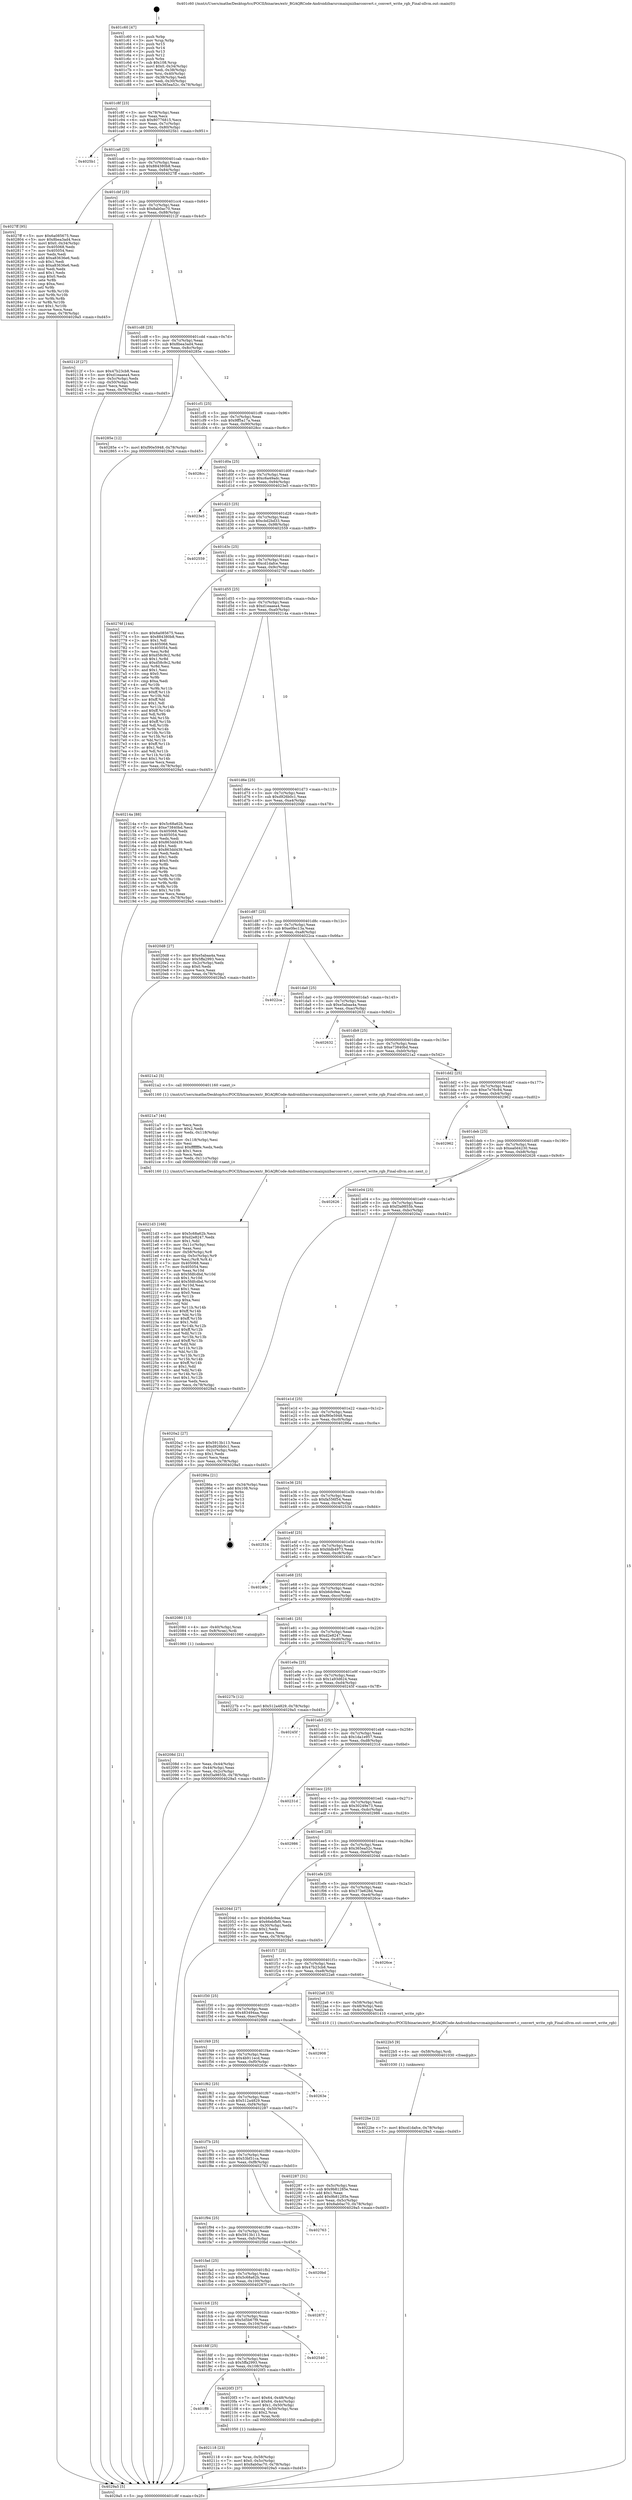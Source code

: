 digraph "0x401c60" {
  label = "0x401c60 (/mnt/c/Users/mathe/Desktop/tcc/POCII/binaries/extr_BGAQRCode-Androidzbarsrcmainjnizbarconvert.c_convert_write_rgb_Final-ollvm.out::main(0))"
  labelloc = "t"
  node[shape=record]

  Entry [label="",width=0.3,height=0.3,shape=circle,fillcolor=black,style=filled]
  "0x401c8f" [label="{
     0x401c8f [23]\l
     | [instrs]\l
     &nbsp;&nbsp;0x401c8f \<+3\>: mov -0x78(%rbp),%eax\l
     &nbsp;&nbsp;0x401c92 \<+2\>: mov %eax,%ecx\l
     &nbsp;&nbsp;0x401c94 \<+6\>: sub $0x80776815,%ecx\l
     &nbsp;&nbsp;0x401c9a \<+3\>: mov %eax,-0x7c(%rbp)\l
     &nbsp;&nbsp;0x401c9d \<+3\>: mov %ecx,-0x80(%rbp)\l
     &nbsp;&nbsp;0x401ca0 \<+6\>: je 00000000004025b1 \<main+0x951\>\l
  }"]
  "0x4025b1" [label="{
     0x4025b1\l
  }", style=dashed]
  "0x401ca6" [label="{
     0x401ca6 [25]\l
     | [instrs]\l
     &nbsp;&nbsp;0x401ca6 \<+5\>: jmp 0000000000401cab \<main+0x4b\>\l
     &nbsp;&nbsp;0x401cab \<+3\>: mov -0x7c(%rbp),%eax\l
     &nbsp;&nbsp;0x401cae \<+5\>: sub $0x884380b8,%eax\l
     &nbsp;&nbsp;0x401cb3 \<+6\>: mov %eax,-0x84(%rbp)\l
     &nbsp;&nbsp;0x401cb9 \<+6\>: je 00000000004027ff \<main+0xb9f\>\l
  }"]
  Exit [label="",width=0.3,height=0.3,shape=circle,fillcolor=black,style=filled,peripheries=2]
  "0x4027ff" [label="{
     0x4027ff [95]\l
     | [instrs]\l
     &nbsp;&nbsp;0x4027ff \<+5\>: mov $0x6a085675,%eax\l
     &nbsp;&nbsp;0x402804 \<+5\>: mov $0x8bea3ad4,%ecx\l
     &nbsp;&nbsp;0x402809 \<+7\>: movl $0x0,-0x34(%rbp)\l
     &nbsp;&nbsp;0x402810 \<+7\>: mov 0x405068,%edx\l
     &nbsp;&nbsp;0x402817 \<+7\>: mov 0x405054,%esi\l
     &nbsp;&nbsp;0x40281e \<+2\>: mov %edx,%edi\l
     &nbsp;&nbsp;0x402820 \<+6\>: add $0xa83636e6,%edi\l
     &nbsp;&nbsp;0x402826 \<+3\>: sub $0x1,%edi\l
     &nbsp;&nbsp;0x402829 \<+6\>: sub $0xa83636e6,%edi\l
     &nbsp;&nbsp;0x40282f \<+3\>: imul %edi,%edx\l
     &nbsp;&nbsp;0x402832 \<+3\>: and $0x1,%edx\l
     &nbsp;&nbsp;0x402835 \<+3\>: cmp $0x0,%edx\l
     &nbsp;&nbsp;0x402838 \<+4\>: sete %r8b\l
     &nbsp;&nbsp;0x40283c \<+3\>: cmp $0xa,%esi\l
     &nbsp;&nbsp;0x40283f \<+4\>: setl %r9b\l
     &nbsp;&nbsp;0x402843 \<+3\>: mov %r8b,%r10b\l
     &nbsp;&nbsp;0x402846 \<+3\>: and %r9b,%r10b\l
     &nbsp;&nbsp;0x402849 \<+3\>: xor %r9b,%r8b\l
     &nbsp;&nbsp;0x40284c \<+3\>: or %r8b,%r10b\l
     &nbsp;&nbsp;0x40284f \<+4\>: test $0x1,%r10b\l
     &nbsp;&nbsp;0x402853 \<+3\>: cmovne %ecx,%eax\l
     &nbsp;&nbsp;0x402856 \<+3\>: mov %eax,-0x78(%rbp)\l
     &nbsp;&nbsp;0x402859 \<+5\>: jmp 00000000004029a5 \<main+0xd45\>\l
  }"]
  "0x401cbf" [label="{
     0x401cbf [25]\l
     | [instrs]\l
     &nbsp;&nbsp;0x401cbf \<+5\>: jmp 0000000000401cc4 \<main+0x64\>\l
     &nbsp;&nbsp;0x401cc4 \<+3\>: mov -0x7c(%rbp),%eax\l
     &nbsp;&nbsp;0x401cc7 \<+5\>: sub $0x8ab0ac70,%eax\l
     &nbsp;&nbsp;0x401ccc \<+6\>: mov %eax,-0x88(%rbp)\l
     &nbsp;&nbsp;0x401cd2 \<+6\>: je 000000000040212f \<main+0x4cf\>\l
  }"]
  "0x4022be" [label="{
     0x4022be [12]\l
     | [instrs]\l
     &nbsp;&nbsp;0x4022be \<+7\>: movl $0xcd1dafce,-0x78(%rbp)\l
     &nbsp;&nbsp;0x4022c5 \<+5\>: jmp 00000000004029a5 \<main+0xd45\>\l
  }"]
  "0x40212f" [label="{
     0x40212f [27]\l
     | [instrs]\l
     &nbsp;&nbsp;0x40212f \<+5\>: mov $0x47b23cb8,%eax\l
     &nbsp;&nbsp;0x402134 \<+5\>: mov $0xd1eaaea4,%ecx\l
     &nbsp;&nbsp;0x402139 \<+3\>: mov -0x5c(%rbp),%edx\l
     &nbsp;&nbsp;0x40213c \<+3\>: cmp -0x50(%rbp),%edx\l
     &nbsp;&nbsp;0x40213f \<+3\>: cmovl %ecx,%eax\l
     &nbsp;&nbsp;0x402142 \<+3\>: mov %eax,-0x78(%rbp)\l
     &nbsp;&nbsp;0x402145 \<+5\>: jmp 00000000004029a5 \<main+0xd45\>\l
  }"]
  "0x401cd8" [label="{
     0x401cd8 [25]\l
     | [instrs]\l
     &nbsp;&nbsp;0x401cd8 \<+5\>: jmp 0000000000401cdd \<main+0x7d\>\l
     &nbsp;&nbsp;0x401cdd \<+3\>: mov -0x7c(%rbp),%eax\l
     &nbsp;&nbsp;0x401ce0 \<+5\>: sub $0x8bea3ad4,%eax\l
     &nbsp;&nbsp;0x401ce5 \<+6\>: mov %eax,-0x8c(%rbp)\l
     &nbsp;&nbsp;0x401ceb \<+6\>: je 000000000040285e \<main+0xbfe\>\l
  }"]
  "0x4022b5" [label="{
     0x4022b5 [9]\l
     | [instrs]\l
     &nbsp;&nbsp;0x4022b5 \<+4\>: mov -0x58(%rbp),%rdi\l
     &nbsp;&nbsp;0x4022b9 \<+5\>: call 0000000000401030 \<free@plt\>\l
     | [calls]\l
     &nbsp;&nbsp;0x401030 \{1\} (unknown)\l
  }"]
  "0x40285e" [label="{
     0x40285e [12]\l
     | [instrs]\l
     &nbsp;&nbsp;0x40285e \<+7\>: movl $0xf90e5948,-0x78(%rbp)\l
     &nbsp;&nbsp;0x402865 \<+5\>: jmp 00000000004029a5 \<main+0xd45\>\l
  }"]
  "0x401cf1" [label="{
     0x401cf1 [25]\l
     | [instrs]\l
     &nbsp;&nbsp;0x401cf1 \<+5\>: jmp 0000000000401cf6 \<main+0x96\>\l
     &nbsp;&nbsp;0x401cf6 \<+3\>: mov -0x7c(%rbp),%eax\l
     &nbsp;&nbsp;0x401cf9 \<+5\>: sub $0x9ff5a17a,%eax\l
     &nbsp;&nbsp;0x401cfe \<+6\>: mov %eax,-0x90(%rbp)\l
     &nbsp;&nbsp;0x401d04 \<+6\>: je 00000000004028cc \<main+0xc6c\>\l
  }"]
  "0x4021d3" [label="{
     0x4021d3 [168]\l
     | [instrs]\l
     &nbsp;&nbsp;0x4021d3 \<+5\>: mov $0x5c68a62b,%ecx\l
     &nbsp;&nbsp;0x4021d8 \<+5\>: mov $0xd2e8247,%edx\l
     &nbsp;&nbsp;0x4021dd \<+3\>: mov $0x1,%dil\l
     &nbsp;&nbsp;0x4021e0 \<+6\>: mov -0x11c(%rbp),%esi\l
     &nbsp;&nbsp;0x4021e6 \<+3\>: imul %eax,%esi\l
     &nbsp;&nbsp;0x4021e9 \<+4\>: mov -0x58(%rbp),%r8\l
     &nbsp;&nbsp;0x4021ed \<+4\>: movslq -0x5c(%rbp),%r9\l
     &nbsp;&nbsp;0x4021f1 \<+4\>: mov %esi,(%r8,%r9,4)\l
     &nbsp;&nbsp;0x4021f5 \<+7\>: mov 0x405068,%eax\l
     &nbsp;&nbsp;0x4021fc \<+7\>: mov 0x405054,%esi\l
     &nbsp;&nbsp;0x402203 \<+3\>: mov %eax,%r10d\l
     &nbsp;&nbsp;0x402206 \<+7\>: sub $0x5fdfcdbd,%r10d\l
     &nbsp;&nbsp;0x40220d \<+4\>: sub $0x1,%r10d\l
     &nbsp;&nbsp;0x402211 \<+7\>: add $0x5fdfcdbd,%r10d\l
     &nbsp;&nbsp;0x402218 \<+4\>: imul %r10d,%eax\l
     &nbsp;&nbsp;0x40221c \<+3\>: and $0x1,%eax\l
     &nbsp;&nbsp;0x40221f \<+3\>: cmp $0x0,%eax\l
     &nbsp;&nbsp;0x402222 \<+4\>: sete %r11b\l
     &nbsp;&nbsp;0x402226 \<+3\>: cmp $0xa,%esi\l
     &nbsp;&nbsp;0x402229 \<+3\>: setl %bl\l
     &nbsp;&nbsp;0x40222c \<+3\>: mov %r11b,%r14b\l
     &nbsp;&nbsp;0x40222f \<+4\>: xor $0xff,%r14b\l
     &nbsp;&nbsp;0x402233 \<+3\>: mov %bl,%r15b\l
     &nbsp;&nbsp;0x402236 \<+4\>: xor $0xff,%r15b\l
     &nbsp;&nbsp;0x40223a \<+4\>: xor $0x1,%dil\l
     &nbsp;&nbsp;0x40223e \<+3\>: mov %r14b,%r12b\l
     &nbsp;&nbsp;0x402241 \<+4\>: and $0xff,%r12b\l
     &nbsp;&nbsp;0x402245 \<+3\>: and %dil,%r11b\l
     &nbsp;&nbsp;0x402248 \<+3\>: mov %r15b,%r13b\l
     &nbsp;&nbsp;0x40224b \<+4\>: and $0xff,%r13b\l
     &nbsp;&nbsp;0x40224f \<+3\>: and %dil,%bl\l
     &nbsp;&nbsp;0x402252 \<+3\>: or %r11b,%r12b\l
     &nbsp;&nbsp;0x402255 \<+3\>: or %bl,%r13b\l
     &nbsp;&nbsp;0x402258 \<+3\>: xor %r13b,%r12b\l
     &nbsp;&nbsp;0x40225b \<+3\>: or %r15b,%r14b\l
     &nbsp;&nbsp;0x40225e \<+4\>: xor $0xff,%r14b\l
     &nbsp;&nbsp;0x402262 \<+4\>: or $0x1,%dil\l
     &nbsp;&nbsp;0x402266 \<+3\>: and %dil,%r14b\l
     &nbsp;&nbsp;0x402269 \<+3\>: or %r14b,%r12b\l
     &nbsp;&nbsp;0x40226c \<+4\>: test $0x1,%r12b\l
     &nbsp;&nbsp;0x402270 \<+3\>: cmovne %edx,%ecx\l
     &nbsp;&nbsp;0x402273 \<+3\>: mov %ecx,-0x78(%rbp)\l
     &nbsp;&nbsp;0x402276 \<+5\>: jmp 00000000004029a5 \<main+0xd45\>\l
  }"]
  "0x4028cc" [label="{
     0x4028cc\l
  }", style=dashed]
  "0x401d0a" [label="{
     0x401d0a [25]\l
     | [instrs]\l
     &nbsp;&nbsp;0x401d0a \<+5\>: jmp 0000000000401d0f \<main+0xaf\>\l
     &nbsp;&nbsp;0x401d0f \<+3\>: mov -0x7c(%rbp),%eax\l
     &nbsp;&nbsp;0x401d12 \<+5\>: sub $0xc6a49adc,%eax\l
     &nbsp;&nbsp;0x401d17 \<+6\>: mov %eax,-0x94(%rbp)\l
     &nbsp;&nbsp;0x401d1d \<+6\>: je 00000000004023e5 \<main+0x785\>\l
  }"]
  "0x4021a7" [label="{
     0x4021a7 [44]\l
     | [instrs]\l
     &nbsp;&nbsp;0x4021a7 \<+2\>: xor %ecx,%ecx\l
     &nbsp;&nbsp;0x4021a9 \<+5\>: mov $0x2,%edx\l
     &nbsp;&nbsp;0x4021ae \<+6\>: mov %edx,-0x118(%rbp)\l
     &nbsp;&nbsp;0x4021b4 \<+1\>: cltd\l
     &nbsp;&nbsp;0x4021b5 \<+6\>: mov -0x118(%rbp),%esi\l
     &nbsp;&nbsp;0x4021bb \<+2\>: idiv %esi\l
     &nbsp;&nbsp;0x4021bd \<+6\>: imul $0xfffffffe,%edx,%edx\l
     &nbsp;&nbsp;0x4021c3 \<+3\>: sub $0x1,%ecx\l
     &nbsp;&nbsp;0x4021c6 \<+2\>: sub %ecx,%edx\l
     &nbsp;&nbsp;0x4021c8 \<+6\>: mov %edx,-0x11c(%rbp)\l
     &nbsp;&nbsp;0x4021ce \<+5\>: call 0000000000401160 \<next_i\>\l
     | [calls]\l
     &nbsp;&nbsp;0x401160 \{1\} (/mnt/c/Users/mathe/Desktop/tcc/POCII/binaries/extr_BGAQRCode-Androidzbarsrcmainjnizbarconvert.c_convert_write_rgb_Final-ollvm.out::next_i)\l
  }"]
  "0x4023e5" [label="{
     0x4023e5\l
  }", style=dashed]
  "0x401d23" [label="{
     0x401d23 [25]\l
     | [instrs]\l
     &nbsp;&nbsp;0x401d23 \<+5\>: jmp 0000000000401d28 \<main+0xc8\>\l
     &nbsp;&nbsp;0x401d28 \<+3\>: mov -0x7c(%rbp),%eax\l
     &nbsp;&nbsp;0x401d2b \<+5\>: sub $0xcbd2bd33,%eax\l
     &nbsp;&nbsp;0x401d30 \<+6\>: mov %eax,-0x98(%rbp)\l
     &nbsp;&nbsp;0x401d36 \<+6\>: je 0000000000402559 \<main+0x8f9\>\l
  }"]
  "0x402118" [label="{
     0x402118 [23]\l
     | [instrs]\l
     &nbsp;&nbsp;0x402118 \<+4\>: mov %rax,-0x58(%rbp)\l
     &nbsp;&nbsp;0x40211c \<+7\>: movl $0x0,-0x5c(%rbp)\l
     &nbsp;&nbsp;0x402123 \<+7\>: movl $0x8ab0ac70,-0x78(%rbp)\l
     &nbsp;&nbsp;0x40212a \<+5\>: jmp 00000000004029a5 \<main+0xd45\>\l
  }"]
  "0x402559" [label="{
     0x402559\l
  }", style=dashed]
  "0x401d3c" [label="{
     0x401d3c [25]\l
     | [instrs]\l
     &nbsp;&nbsp;0x401d3c \<+5\>: jmp 0000000000401d41 \<main+0xe1\>\l
     &nbsp;&nbsp;0x401d41 \<+3\>: mov -0x7c(%rbp),%eax\l
     &nbsp;&nbsp;0x401d44 \<+5\>: sub $0xcd1dafce,%eax\l
     &nbsp;&nbsp;0x401d49 \<+6\>: mov %eax,-0x9c(%rbp)\l
     &nbsp;&nbsp;0x401d4f \<+6\>: je 000000000040276f \<main+0xb0f\>\l
  }"]
  "0x401ff8" [label="{
     0x401ff8\l
  }", style=dashed]
  "0x40276f" [label="{
     0x40276f [144]\l
     | [instrs]\l
     &nbsp;&nbsp;0x40276f \<+5\>: mov $0x6a085675,%eax\l
     &nbsp;&nbsp;0x402774 \<+5\>: mov $0x884380b8,%ecx\l
     &nbsp;&nbsp;0x402779 \<+2\>: mov $0x1,%dl\l
     &nbsp;&nbsp;0x40277b \<+7\>: mov 0x405068,%esi\l
     &nbsp;&nbsp;0x402782 \<+7\>: mov 0x405054,%edi\l
     &nbsp;&nbsp;0x402789 \<+3\>: mov %esi,%r8d\l
     &nbsp;&nbsp;0x40278c \<+7\>: add $0xd58c9c2,%r8d\l
     &nbsp;&nbsp;0x402793 \<+4\>: sub $0x1,%r8d\l
     &nbsp;&nbsp;0x402797 \<+7\>: sub $0xd58c9c2,%r8d\l
     &nbsp;&nbsp;0x40279e \<+4\>: imul %r8d,%esi\l
     &nbsp;&nbsp;0x4027a2 \<+3\>: and $0x1,%esi\l
     &nbsp;&nbsp;0x4027a5 \<+3\>: cmp $0x0,%esi\l
     &nbsp;&nbsp;0x4027a8 \<+4\>: sete %r9b\l
     &nbsp;&nbsp;0x4027ac \<+3\>: cmp $0xa,%edi\l
     &nbsp;&nbsp;0x4027af \<+4\>: setl %r10b\l
     &nbsp;&nbsp;0x4027b3 \<+3\>: mov %r9b,%r11b\l
     &nbsp;&nbsp;0x4027b6 \<+4\>: xor $0xff,%r11b\l
     &nbsp;&nbsp;0x4027ba \<+3\>: mov %r10b,%bl\l
     &nbsp;&nbsp;0x4027bd \<+3\>: xor $0xff,%bl\l
     &nbsp;&nbsp;0x4027c0 \<+3\>: xor $0x1,%dl\l
     &nbsp;&nbsp;0x4027c3 \<+3\>: mov %r11b,%r14b\l
     &nbsp;&nbsp;0x4027c6 \<+4\>: and $0xff,%r14b\l
     &nbsp;&nbsp;0x4027ca \<+3\>: and %dl,%r9b\l
     &nbsp;&nbsp;0x4027cd \<+3\>: mov %bl,%r15b\l
     &nbsp;&nbsp;0x4027d0 \<+4\>: and $0xff,%r15b\l
     &nbsp;&nbsp;0x4027d4 \<+3\>: and %dl,%r10b\l
     &nbsp;&nbsp;0x4027d7 \<+3\>: or %r9b,%r14b\l
     &nbsp;&nbsp;0x4027da \<+3\>: or %r10b,%r15b\l
     &nbsp;&nbsp;0x4027dd \<+3\>: xor %r15b,%r14b\l
     &nbsp;&nbsp;0x4027e0 \<+3\>: or %bl,%r11b\l
     &nbsp;&nbsp;0x4027e3 \<+4\>: xor $0xff,%r11b\l
     &nbsp;&nbsp;0x4027e7 \<+3\>: or $0x1,%dl\l
     &nbsp;&nbsp;0x4027ea \<+3\>: and %dl,%r11b\l
     &nbsp;&nbsp;0x4027ed \<+3\>: or %r11b,%r14b\l
     &nbsp;&nbsp;0x4027f0 \<+4\>: test $0x1,%r14b\l
     &nbsp;&nbsp;0x4027f4 \<+3\>: cmovne %ecx,%eax\l
     &nbsp;&nbsp;0x4027f7 \<+3\>: mov %eax,-0x78(%rbp)\l
     &nbsp;&nbsp;0x4027fa \<+5\>: jmp 00000000004029a5 \<main+0xd45\>\l
  }"]
  "0x401d55" [label="{
     0x401d55 [25]\l
     | [instrs]\l
     &nbsp;&nbsp;0x401d55 \<+5\>: jmp 0000000000401d5a \<main+0xfa\>\l
     &nbsp;&nbsp;0x401d5a \<+3\>: mov -0x7c(%rbp),%eax\l
     &nbsp;&nbsp;0x401d5d \<+5\>: sub $0xd1eaaea4,%eax\l
     &nbsp;&nbsp;0x401d62 \<+6\>: mov %eax,-0xa0(%rbp)\l
     &nbsp;&nbsp;0x401d68 \<+6\>: je 000000000040214a \<main+0x4ea\>\l
  }"]
  "0x4020f3" [label="{
     0x4020f3 [37]\l
     | [instrs]\l
     &nbsp;&nbsp;0x4020f3 \<+7\>: movl $0x64,-0x48(%rbp)\l
     &nbsp;&nbsp;0x4020fa \<+7\>: movl $0x64,-0x4c(%rbp)\l
     &nbsp;&nbsp;0x402101 \<+7\>: movl $0x1,-0x50(%rbp)\l
     &nbsp;&nbsp;0x402108 \<+4\>: movslq -0x50(%rbp),%rax\l
     &nbsp;&nbsp;0x40210c \<+4\>: shl $0x2,%rax\l
     &nbsp;&nbsp;0x402110 \<+3\>: mov %rax,%rdi\l
     &nbsp;&nbsp;0x402113 \<+5\>: call 0000000000401050 \<malloc@plt\>\l
     | [calls]\l
     &nbsp;&nbsp;0x401050 \{1\} (unknown)\l
  }"]
  "0x40214a" [label="{
     0x40214a [88]\l
     | [instrs]\l
     &nbsp;&nbsp;0x40214a \<+5\>: mov $0x5c68a62b,%eax\l
     &nbsp;&nbsp;0x40214f \<+5\>: mov $0xe73840bd,%ecx\l
     &nbsp;&nbsp;0x402154 \<+7\>: mov 0x405068,%edx\l
     &nbsp;&nbsp;0x40215b \<+7\>: mov 0x405054,%esi\l
     &nbsp;&nbsp;0x402162 \<+2\>: mov %edx,%edi\l
     &nbsp;&nbsp;0x402164 \<+6\>: add $0x863dd439,%edi\l
     &nbsp;&nbsp;0x40216a \<+3\>: sub $0x1,%edi\l
     &nbsp;&nbsp;0x40216d \<+6\>: sub $0x863dd439,%edi\l
     &nbsp;&nbsp;0x402173 \<+3\>: imul %edi,%edx\l
     &nbsp;&nbsp;0x402176 \<+3\>: and $0x1,%edx\l
     &nbsp;&nbsp;0x402179 \<+3\>: cmp $0x0,%edx\l
     &nbsp;&nbsp;0x40217c \<+4\>: sete %r8b\l
     &nbsp;&nbsp;0x402180 \<+3\>: cmp $0xa,%esi\l
     &nbsp;&nbsp;0x402183 \<+4\>: setl %r9b\l
     &nbsp;&nbsp;0x402187 \<+3\>: mov %r8b,%r10b\l
     &nbsp;&nbsp;0x40218a \<+3\>: and %r9b,%r10b\l
     &nbsp;&nbsp;0x40218d \<+3\>: xor %r9b,%r8b\l
     &nbsp;&nbsp;0x402190 \<+3\>: or %r8b,%r10b\l
     &nbsp;&nbsp;0x402193 \<+4\>: test $0x1,%r10b\l
     &nbsp;&nbsp;0x402197 \<+3\>: cmovne %ecx,%eax\l
     &nbsp;&nbsp;0x40219a \<+3\>: mov %eax,-0x78(%rbp)\l
     &nbsp;&nbsp;0x40219d \<+5\>: jmp 00000000004029a5 \<main+0xd45\>\l
  }"]
  "0x401d6e" [label="{
     0x401d6e [25]\l
     | [instrs]\l
     &nbsp;&nbsp;0x401d6e \<+5\>: jmp 0000000000401d73 \<main+0x113\>\l
     &nbsp;&nbsp;0x401d73 \<+3\>: mov -0x7c(%rbp),%eax\l
     &nbsp;&nbsp;0x401d76 \<+5\>: sub $0xd926b0c1,%eax\l
     &nbsp;&nbsp;0x401d7b \<+6\>: mov %eax,-0xa4(%rbp)\l
     &nbsp;&nbsp;0x401d81 \<+6\>: je 00000000004020d8 \<main+0x478\>\l
  }"]
  "0x401fdf" [label="{
     0x401fdf [25]\l
     | [instrs]\l
     &nbsp;&nbsp;0x401fdf \<+5\>: jmp 0000000000401fe4 \<main+0x384\>\l
     &nbsp;&nbsp;0x401fe4 \<+3\>: mov -0x7c(%rbp),%eax\l
     &nbsp;&nbsp;0x401fe7 \<+5\>: sub $0x5ffa2993,%eax\l
     &nbsp;&nbsp;0x401fec \<+6\>: mov %eax,-0x108(%rbp)\l
     &nbsp;&nbsp;0x401ff2 \<+6\>: je 00000000004020f3 \<main+0x493\>\l
  }"]
  "0x4020d8" [label="{
     0x4020d8 [27]\l
     | [instrs]\l
     &nbsp;&nbsp;0x4020d8 \<+5\>: mov $0xe5abaa4a,%eax\l
     &nbsp;&nbsp;0x4020dd \<+5\>: mov $0x5ffa2993,%ecx\l
     &nbsp;&nbsp;0x4020e2 \<+3\>: mov -0x2c(%rbp),%edx\l
     &nbsp;&nbsp;0x4020e5 \<+3\>: cmp $0x0,%edx\l
     &nbsp;&nbsp;0x4020e8 \<+3\>: cmove %ecx,%eax\l
     &nbsp;&nbsp;0x4020eb \<+3\>: mov %eax,-0x78(%rbp)\l
     &nbsp;&nbsp;0x4020ee \<+5\>: jmp 00000000004029a5 \<main+0xd45\>\l
  }"]
  "0x401d87" [label="{
     0x401d87 [25]\l
     | [instrs]\l
     &nbsp;&nbsp;0x401d87 \<+5\>: jmp 0000000000401d8c \<main+0x12c\>\l
     &nbsp;&nbsp;0x401d8c \<+3\>: mov -0x7c(%rbp),%eax\l
     &nbsp;&nbsp;0x401d8f \<+5\>: sub $0xe0fec13a,%eax\l
     &nbsp;&nbsp;0x401d94 \<+6\>: mov %eax,-0xa8(%rbp)\l
     &nbsp;&nbsp;0x401d9a \<+6\>: je 00000000004022ca \<main+0x66a\>\l
  }"]
  "0x402540" [label="{
     0x402540\l
  }", style=dashed]
  "0x4022ca" [label="{
     0x4022ca\l
  }", style=dashed]
  "0x401da0" [label="{
     0x401da0 [25]\l
     | [instrs]\l
     &nbsp;&nbsp;0x401da0 \<+5\>: jmp 0000000000401da5 \<main+0x145\>\l
     &nbsp;&nbsp;0x401da5 \<+3\>: mov -0x7c(%rbp),%eax\l
     &nbsp;&nbsp;0x401da8 \<+5\>: sub $0xe5abaa4a,%eax\l
     &nbsp;&nbsp;0x401dad \<+6\>: mov %eax,-0xac(%rbp)\l
     &nbsp;&nbsp;0x401db3 \<+6\>: je 0000000000402632 \<main+0x9d2\>\l
  }"]
  "0x401fc6" [label="{
     0x401fc6 [25]\l
     | [instrs]\l
     &nbsp;&nbsp;0x401fc6 \<+5\>: jmp 0000000000401fcb \<main+0x36b\>\l
     &nbsp;&nbsp;0x401fcb \<+3\>: mov -0x7c(%rbp),%eax\l
     &nbsp;&nbsp;0x401fce \<+5\>: sub $0x5d5b67f9,%eax\l
     &nbsp;&nbsp;0x401fd3 \<+6\>: mov %eax,-0x104(%rbp)\l
     &nbsp;&nbsp;0x401fd9 \<+6\>: je 0000000000402540 \<main+0x8e0\>\l
  }"]
  "0x402632" [label="{
     0x402632\l
  }", style=dashed]
  "0x401db9" [label="{
     0x401db9 [25]\l
     | [instrs]\l
     &nbsp;&nbsp;0x401db9 \<+5\>: jmp 0000000000401dbe \<main+0x15e\>\l
     &nbsp;&nbsp;0x401dbe \<+3\>: mov -0x7c(%rbp),%eax\l
     &nbsp;&nbsp;0x401dc1 \<+5\>: sub $0xe73840bd,%eax\l
     &nbsp;&nbsp;0x401dc6 \<+6\>: mov %eax,-0xb0(%rbp)\l
     &nbsp;&nbsp;0x401dcc \<+6\>: je 00000000004021a2 \<main+0x542\>\l
  }"]
  "0x40287f" [label="{
     0x40287f\l
  }", style=dashed]
  "0x4021a2" [label="{
     0x4021a2 [5]\l
     | [instrs]\l
     &nbsp;&nbsp;0x4021a2 \<+5\>: call 0000000000401160 \<next_i\>\l
     | [calls]\l
     &nbsp;&nbsp;0x401160 \{1\} (/mnt/c/Users/mathe/Desktop/tcc/POCII/binaries/extr_BGAQRCode-Androidzbarsrcmainjnizbarconvert.c_convert_write_rgb_Final-ollvm.out::next_i)\l
  }"]
  "0x401dd2" [label="{
     0x401dd2 [25]\l
     | [instrs]\l
     &nbsp;&nbsp;0x401dd2 \<+5\>: jmp 0000000000401dd7 \<main+0x177\>\l
     &nbsp;&nbsp;0x401dd7 \<+3\>: mov -0x7c(%rbp),%eax\l
     &nbsp;&nbsp;0x401dda \<+5\>: sub $0xe7e76c84,%eax\l
     &nbsp;&nbsp;0x401ddf \<+6\>: mov %eax,-0xb4(%rbp)\l
     &nbsp;&nbsp;0x401de5 \<+6\>: je 0000000000402962 \<main+0xd02\>\l
  }"]
  "0x401fad" [label="{
     0x401fad [25]\l
     | [instrs]\l
     &nbsp;&nbsp;0x401fad \<+5\>: jmp 0000000000401fb2 \<main+0x352\>\l
     &nbsp;&nbsp;0x401fb2 \<+3\>: mov -0x7c(%rbp),%eax\l
     &nbsp;&nbsp;0x401fb5 \<+5\>: sub $0x5c68a62b,%eax\l
     &nbsp;&nbsp;0x401fba \<+6\>: mov %eax,-0x100(%rbp)\l
     &nbsp;&nbsp;0x401fc0 \<+6\>: je 000000000040287f \<main+0xc1f\>\l
  }"]
  "0x402962" [label="{
     0x402962\l
  }", style=dashed]
  "0x401deb" [label="{
     0x401deb [25]\l
     | [instrs]\l
     &nbsp;&nbsp;0x401deb \<+5\>: jmp 0000000000401df0 \<main+0x190\>\l
     &nbsp;&nbsp;0x401df0 \<+3\>: mov -0x7c(%rbp),%eax\l
     &nbsp;&nbsp;0x401df3 \<+5\>: sub $0xea0d4230,%eax\l
     &nbsp;&nbsp;0x401df8 \<+6\>: mov %eax,-0xb8(%rbp)\l
     &nbsp;&nbsp;0x401dfe \<+6\>: je 0000000000402626 \<main+0x9c6\>\l
  }"]
  "0x4020bd" [label="{
     0x4020bd\l
  }", style=dashed]
  "0x402626" [label="{
     0x402626\l
  }", style=dashed]
  "0x401e04" [label="{
     0x401e04 [25]\l
     | [instrs]\l
     &nbsp;&nbsp;0x401e04 \<+5\>: jmp 0000000000401e09 \<main+0x1a9\>\l
     &nbsp;&nbsp;0x401e09 \<+3\>: mov -0x7c(%rbp),%eax\l
     &nbsp;&nbsp;0x401e0c \<+5\>: sub $0xf3a9855b,%eax\l
     &nbsp;&nbsp;0x401e11 \<+6\>: mov %eax,-0xbc(%rbp)\l
     &nbsp;&nbsp;0x401e17 \<+6\>: je 00000000004020a2 \<main+0x442\>\l
  }"]
  "0x401f94" [label="{
     0x401f94 [25]\l
     | [instrs]\l
     &nbsp;&nbsp;0x401f94 \<+5\>: jmp 0000000000401f99 \<main+0x339\>\l
     &nbsp;&nbsp;0x401f99 \<+3\>: mov -0x7c(%rbp),%eax\l
     &nbsp;&nbsp;0x401f9c \<+5\>: sub $0x5913b113,%eax\l
     &nbsp;&nbsp;0x401fa1 \<+6\>: mov %eax,-0xfc(%rbp)\l
     &nbsp;&nbsp;0x401fa7 \<+6\>: je 00000000004020bd \<main+0x45d\>\l
  }"]
  "0x4020a2" [label="{
     0x4020a2 [27]\l
     | [instrs]\l
     &nbsp;&nbsp;0x4020a2 \<+5\>: mov $0x5913b113,%eax\l
     &nbsp;&nbsp;0x4020a7 \<+5\>: mov $0xd926b0c1,%ecx\l
     &nbsp;&nbsp;0x4020ac \<+3\>: mov -0x2c(%rbp),%edx\l
     &nbsp;&nbsp;0x4020af \<+3\>: cmp $0x1,%edx\l
     &nbsp;&nbsp;0x4020b2 \<+3\>: cmovl %ecx,%eax\l
     &nbsp;&nbsp;0x4020b5 \<+3\>: mov %eax,-0x78(%rbp)\l
     &nbsp;&nbsp;0x4020b8 \<+5\>: jmp 00000000004029a5 \<main+0xd45\>\l
  }"]
  "0x401e1d" [label="{
     0x401e1d [25]\l
     | [instrs]\l
     &nbsp;&nbsp;0x401e1d \<+5\>: jmp 0000000000401e22 \<main+0x1c2\>\l
     &nbsp;&nbsp;0x401e22 \<+3\>: mov -0x7c(%rbp),%eax\l
     &nbsp;&nbsp;0x401e25 \<+5\>: sub $0xf90e5948,%eax\l
     &nbsp;&nbsp;0x401e2a \<+6\>: mov %eax,-0xc0(%rbp)\l
     &nbsp;&nbsp;0x401e30 \<+6\>: je 000000000040286a \<main+0xc0a\>\l
  }"]
  "0x402763" [label="{
     0x402763\l
  }", style=dashed]
  "0x40286a" [label="{
     0x40286a [21]\l
     | [instrs]\l
     &nbsp;&nbsp;0x40286a \<+3\>: mov -0x34(%rbp),%eax\l
     &nbsp;&nbsp;0x40286d \<+7\>: add $0x108,%rsp\l
     &nbsp;&nbsp;0x402874 \<+1\>: pop %rbx\l
     &nbsp;&nbsp;0x402875 \<+2\>: pop %r12\l
     &nbsp;&nbsp;0x402877 \<+2\>: pop %r13\l
     &nbsp;&nbsp;0x402879 \<+2\>: pop %r14\l
     &nbsp;&nbsp;0x40287b \<+2\>: pop %r15\l
     &nbsp;&nbsp;0x40287d \<+1\>: pop %rbp\l
     &nbsp;&nbsp;0x40287e \<+1\>: ret\l
  }"]
  "0x401e36" [label="{
     0x401e36 [25]\l
     | [instrs]\l
     &nbsp;&nbsp;0x401e36 \<+5\>: jmp 0000000000401e3b \<main+0x1db\>\l
     &nbsp;&nbsp;0x401e3b \<+3\>: mov -0x7c(%rbp),%eax\l
     &nbsp;&nbsp;0x401e3e \<+5\>: sub $0xfa556f54,%eax\l
     &nbsp;&nbsp;0x401e43 \<+6\>: mov %eax,-0xc4(%rbp)\l
     &nbsp;&nbsp;0x401e49 \<+6\>: je 0000000000402534 \<main+0x8d4\>\l
  }"]
  "0x401f7b" [label="{
     0x401f7b [25]\l
     | [instrs]\l
     &nbsp;&nbsp;0x401f7b \<+5\>: jmp 0000000000401f80 \<main+0x320\>\l
     &nbsp;&nbsp;0x401f80 \<+3\>: mov -0x7c(%rbp),%eax\l
     &nbsp;&nbsp;0x401f83 \<+5\>: sub $0x53bf31ca,%eax\l
     &nbsp;&nbsp;0x401f88 \<+6\>: mov %eax,-0xf8(%rbp)\l
     &nbsp;&nbsp;0x401f8e \<+6\>: je 0000000000402763 \<main+0xb03\>\l
  }"]
  "0x402534" [label="{
     0x402534\l
  }", style=dashed]
  "0x401e4f" [label="{
     0x401e4f [25]\l
     | [instrs]\l
     &nbsp;&nbsp;0x401e4f \<+5\>: jmp 0000000000401e54 \<main+0x1f4\>\l
     &nbsp;&nbsp;0x401e54 \<+3\>: mov -0x7c(%rbp),%eax\l
     &nbsp;&nbsp;0x401e57 \<+5\>: sub $0xfddb4973,%eax\l
     &nbsp;&nbsp;0x401e5c \<+6\>: mov %eax,-0xc8(%rbp)\l
     &nbsp;&nbsp;0x401e62 \<+6\>: je 000000000040240c \<main+0x7ac\>\l
  }"]
  "0x402287" [label="{
     0x402287 [31]\l
     | [instrs]\l
     &nbsp;&nbsp;0x402287 \<+3\>: mov -0x5c(%rbp),%eax\l
     &nbsp;&nbsp;0x40228a \<+5\>: sub $0x9b81285e,%eax\l
     &nbsp;&nbsp;0x40228f \<+3\>: add $0x1,%eax\l
     &nbsp;&nbsp;0x402292 \<+5\>: add $0x9b81285e,%eax\l
     &nbsp;&nbsp;0x402297 \<+3\>: mov %eax,-0x5c(%rbp)\l
     &nbsp;&nbsp;0x40229a \<+7\>: movl $0x8ab0ac70,-0x78(%rbp)\l
     &nbsp;&nbsp;0x4022a1 \<+5\>: jmp 00000000004029a5 \<main+0xd45\>\l
  }"]
  "0x40240c" [label="{
     0x40240c\l
  }", style=dashed]
  "0x401e68" [label="{
     0x401e68 [25]\l
     | [instrs]\l
     &nbsp;&nbsp;0x401e68 \<+5\>: jmp 0000000000401e6d \<main+0x20d\>\l
     &nbsp;&nbsp;0x401e6d \<+3\>: mov -0x7c(%rbp),%eax\l
     &nbsp;&nbsp;0x401e70 \<+5\>: sub $0xb6dc9ee,%eax\l
     &nbsp;&nbsp;0x401e75 \<+6\>: mov %eax,-0xcc(%rbp)\l
     &nbsp;&nbsp;0x401e7b \<+6\>: je 0000000000402080 \<main+0x420\>\l
  }"]
  "0x401f62" [label="{
     0x401f62 [25]\l
     | [instrs]\l
     &nbsp;&nbsp;0x401f62 \<+5\>: jmp 0000000000401f67 \<main+0x307\>\l
     &nbsp;&nbsp;0x401f67 \<+3\>: mov -0x7c(%rbp),%eax\l
     &nbsp;&nbsp;0x401f6a \<+5\>: sub $0x512a4829,%eax\l
     &nbsp;&nbsp;0x401f6f \<+6\>: mov %eax,-0xf4(%rbp)\l
     &nbsp;&nbsp;0x401f75 \<+6\>: je 0000000000402287 \<main+0x627\>\l
  }"]
  "0x402080" [label="{
     0x402080 [13]\l
     | [instrs]\l
     &nbsp;&nbsp;0x402080 \<+4\>: mov -0x40(%rbp),%rax\l
     &nbsp;&nbsp;0x402084 \<+4\>: mov 0x8(%rax),%rdi\l
     &nbsp;&nbsp;0x402088 \<+5\>: call 0000000000401060 \<atoi@plt\>\l
     | [calls]\l
     &nbsp;&nbsp;0x401060 \{1\} (unknown)\l
  }"]
  "0x401e81" [label="{
     0x401e81 [25]\l
     | [instrs]\l
     &nbsp;&nbsp;0x401e81 \<+5\>: jmp 0000000000401e86 \<main+0x226\>\l
     &nbsp;&nbsp;0x401e86 \<+3\>: mov -0x7c(%rbp),%eax\l
     &nbsp;&nbsp;0x401e89 \<+5\>: sub $0xd2e8247,%eax\l
     &nbsp;&nbsp;0x401e8e \<+6\>: mov %eax,-0xd0(%rbp)\l
     &nbsp;&nbsp;0x401e94 \<+6\>: je 000000000040227b \<main+0x61b\>\l
  }"]
  "0x40263e" [label="{
     0x40263e\l
  }", style=dashed]
  "0x40227b" [label="{
     0x40227b [12]\l
     | [instrs]\l
     &nbsp;&nbsp;0x40227b \<+7\>: movl $0x512a4829,-0x78(%rbp)\l
     &nbsp;&nbsp;0x402282 \<+5\>: jmp 00000000004029a5 \<main+0xd45\>\l
  }"]
  "0x401e9a" [label="{
     0x401e9a [25]\l
     | [instrs]\l
     &nbsp;&nbsp;0x401e9a \<+5\>: jmp 0000000000401e9f \<main+0x23f\>\l
     &nbsp;&nbsp;0x401e9f \<+3\>: mov -0x7c(%rbp),%eax\l
     &nbsp;&nbsp;0x401ea2 \<+5\>: sub $0x1a93d624,%eax\l
     &nbsp;&nbsp;0x401ea7 \<+6\>: mov %eax,-0xd4(%rbp)\l
     &nbsp;&nbsp;0x401ead \<+6\>: je 000000000040245f \<main+0x7ff\>\l
  }"]
  "0x401f49" [label="{
     0x401f49 [25]\l
     | [instrs]\l
     &nbsp;&nbsp;0x401f49 \<+5\>: jmp 0000000000401f4e \<main+0x2ee\>\l
     &nbsp;&nbsp;0x401f4e \<+3\>: mov -0x7c(%rbp),%eax\l
     &nbsp;&nbsp;0x401f51 \<+5\>: sub $0x4b911ecd,%eax\l
     &nbsp;&nbsp;0x401f56 \<+6\>: mov %eax,-0xf0(%rbp)\l
     &nbsp;&nbsp;0x401f5c \<+6\>: je 000000000040263e \<main+0x9de\>\l
  }"]
  "0x40245f" [label="{
     0x40245f\l
  }", style=dashed]
  "0x401eb3" [label="{
     0x401eb3 [25]\l
     | [instrs]\l
     &nbsp;&nbsp;0x401eb3 \<+5\>: jmp 0000000000401eb8 \<main+0x258\>\l
     &nbsp;&nbsp;0x401eb8 \<+3\>: mov -0x7c(%rbp),%eax\l
     &nbsp;&nbsp;0x401ebb \<+5\>: sub $0x1da1e957,%eax\l
     &nbsp;&nbsp;0x401ec0 \<+6\>: mov %eax,-0xd8(%rbp)\l
     &nbsp;&nbsp;0x401ec6 \<+6\>: je 000000000040231d \<main+0x6bd\>\l
  }"]
  "0x402908" [label="{
     0x402908\l
  }", style=dashed]
  "0x40231d" [label="{
     0x40231d\l
  }", style=dashed]
  "0x401ecc" [label="{
     0x401ecc [25]\l
     | [instrs]\l
     &nbsp;&nbsp;0x401ecc \<+5\>: jmp 0000000000401ed1 \<main+0x271\>\l
     &nbsp;&nbsp;0x401ed1 \<+3\>: mov -0x7c(%rbp),%eax\l
     &nbsp;&nbsp;0x401ed4 \<+5\>: sub $0x30249e73,%eax\l
     &nbsp;&nbsp;0x401ed9 \<+6\>: mov %eax,-0xdc(%rbp)\l
     &nbsp;&nbsp;0x401edf \<+6\>: je 0000000000402986 \<main+0xd26\>\l
  }"]
  "0x401f30" [label="{
     0x401f30 [25]\l
     | [instrs]\l
     &nbsp;&nbsp;0x401f30 \<+5\>: jmp 0000000000401f35 \<main+0x2d5\>\l
     &nbsp;&nbsp;0x401f35 \<+3\>: mov -0x7c(%rbp),%eax\l
     &nbsp;&nbsp;0x401f38 \<+5\>: sub $0x483494aa,%eax\l
     &nbsp;&nbsp;0x401f3d \<+6\>: mov %eax,-0xec(%rbp)\l
     &nbsp;&nbsp;0x401f43 \<+6\>: je 0000000000402908 \<main+0xca8\>\l
  }"]
  "0x402986" [label="{
     0x402986\l
  }", style=dashed]
  "0x401ee5" [label="{
     0x401ee5 [25]\l
     | [instrs]\l
     &nbsp;&nbsp;0x401ee5 \<+5\>: jmp 0000000000401eea \<main+0x28a\>\l
     &nbsp;&nbsp;0x401eea \<+3\>: mov -0x7c(%rbp),%eax\l
     &nbsp;&nbsp;0x401eed \<+5\>: sub $0x365ea52c,%eax\l
     &nbsp;&nbsp;0x401ef2 \<+6\>: mov %eax,-0xe0(%rbp)\l
     &nbsp;&nbsp;0x401ef8 \<+6\>: je 000000000040204d \<main+0x3ed\>\l
  }"]
  "0x4022a6" [label="{
     0x4022a6 [15]\l
     | [instrs]\l
     &nbsp;&nbsp;0x4022a6 \<+4\>: mov -0x58(%rbp),%rdi\l
     &nbsp;&nbsp;0x4022aa \<+3\>: mov -0x48(%rbp),%esi\l
     &nbsp;&nbsp;0x4022ad \<+3\>: mov -0x4c(%rbp),%edx\l
     &nbsp;&nbsp;0x4022b0 \<+5\>: call 0000000000401410 \<convert_write_rgb\>\l
     | [calls]\l
     &nbsp;&nbsp;0x401410 \{1\} (/mnt/c/Users/mathe/Desktop/tcc/POCII/binaries/extr_BGAQRCode-Androidzbarsrcmainjnizbarconvert.c_convert_write_rgb_Final-ollvm.out::convert_write_rgb)\l
  }"]
  "0x40204d" [label="{
     0x40204d [27]\l
     | [instrs]\l
     &nbsp;&nbsp;0x40204d \<+5\>: mov $0xb6dc9ee,%eax\l
     &nbsp;&nbsp;0x402052 \<+5\>: mov $0x66ebfbf0,%ecx\l
     &nbsp;&nbsp;0x402057 \<+3\>: mov -0x30(%rbp),%edx\l
     &nbsp;&nbsp;0x40205a \<+3\>: cmp $0x2,%edx\l
     &nbsp;&nbsp;0x40205d \<+3\>: cmovne %ecx,%eax\l
     &nbsp;&nbsp;0x402060 \<+3\>: mov %eax,-0x78(%rbp)\l
     &nbsp;&nbsp;0x402063 \<+5\>: jmp 00000000004029a5 \<main+0xd45\>\l
  }"]
  "0x401efe" [label="{
     0x401efe [25]\l
     | [instrs]\l
     &nbsp;&nbsp;0x401efe \<+5\>: jmp 0000000000401f03 \<main+0x2a3\>\l
     &nbsp;&nbsp;0x401f03 \<+3\>: mov -0x7c(%rbp),%eax\l
     &nbsp;&nbsp;0x401f06 \<+5\>: sub $0x373e628d,%eax\l
     &nbsp;&nbsp;0x401f0b \<+6\>: mov %eax,-0xe4(%rbp)\l
     &nbsp;&nbsp;0x401f11 \<+6\>: je 00000000004026ce \<main+0xa6e\>\l
  }"]
  "0x4029a5" [label="{
     0x4029a5 [5]\l
     | [instrs]\l
     &nbsp;&nbsp;0x4029a5 \<+5\>: jmp 0000000000401c8f \<main+0x2f\>\l
  }"]
  "0x401c60" [label="{
     0x401c60 [47]\l
     | [instrs]\l
     &nbsp;&nbsp;0x401c60 \<+1\>: push %rbp\l
     &nbsp;&nbsp;0x401c61 \<+3\>: mov %rsp,%rbp\l
     &nbsp;&nbsp;0x401c64 \<+2\>: push %r15\l
     &nbsp;&nbsp;0x401c66 \<+2\>: push %r14\l
     &nbsp;&nbsp;0x401c68 \<+2\>: push %r13\l
     &nbsp;&nbsp;0x401c6a \<+2\>: push %r12\l
     &nbsp;&nbsp;0x401c6c \<+1\>: push %rbx\l
     &nbsp;&nbsp;0x401c6d \<+7\>: sub $0x108,%rsp\l
     &nbsp;&nbsp;0x401c74 \<+7\>: movl $0x0,-0x34(%rbp)\l
     &nbsp;&nbsp;0x401c7b \<+3\>: mov %edi,-0x38(%rbp)\l
     &nbsp;&nbsp;0x401c7e \<+4\>: mov %rsi,-0x40(%rbp)\l
     &nbsp;&nbsp;0x401c82 \<+3\>: mov -0x38(%rbp),%edi\l
     &nbsp;&nbsp;0x401c85 \<+3\>: mov %edi,-0x30(%rbp)\l
     &nbsp;&nbsp;0x401c88 \<+7\>: movl $0x365ea52c,-0x78(%rbp)\l
  }"]
  "0x40208d" [label="{
     0x40208d [21]\l
     | [instrs]\l
     &nbsp;&nbsp;0x40208d \<+3\>: mov %eax,-0x44(%rbp)\l
     &nbsp;&nbsp;0x402090 \<+3\>: mov -0x44(%rbp),%eax\l
     &nbsp;&nbsp;0x402093 \<+3\>: mov %eax,-0x2c(%rbp)\l
     &nbsp;&nbsp;0x402096 \<+7\>: movl $0xf3a9855b,-0x78(%rbp)\l
     &nbsp;&nbsp;0x40209d \<+5\>: jmp 00000000004029a5 \<main+0xd45\>\l
  }"]
  "0x401f17" [label="{
     0x401f17 [25]\l
     | [instrs]\l
     &nbsp;&nbsp;0x401f17 \<+5\>: jmp 0000000000401f1c \<main+0x2bc\>\l
     &nbsp;&nbsp;0x401f1c \<+3\>: mov -0x7c(%rbp),%eax\l
     &nbsp;&nbsp;0x401f1f \<+5\>: sub $0x47b23cb8,%eax\l
     &nbsp;&nbsp;0x401f24 \<+6\>: mov %eax,-0xe8(%rbp)\l
     &nbsp;&nbsp;0x401f2a \<+6\>: je 00000000004022a6 \<main+0x646\>\l
  }"]
  "0x4026ce" [label="{
     0x4026ce\l
  }", style=dashed]
  Entry -> "0x401c60" [label=" 1"]
  "0x401c8f" -> "0x4025b1" [label=" 0"]
  "0x401c8f" -> "0x401ca6" [label=" 16"]
  "0x40286a" -> Exit [label=" 1"]
  "0x401ca6" -> "0x4027ff" [label=" 1"]
  "0x401ca6" -> "0x401cbf" [label=" 15"]
  "0x40285e" -> "0x4029a5" [label=" 1"]
  "0x401cbf" -> "0x40212f" [label=" 2"]
  "0x401cbf" -> "0x401cd8" [label=" 13"]
  "0x4027ff" -> "0x4029a5" [label=" 1"]
  "0x401cd8" -> "0x40285e" [label=" 1"]
  "0x401cd8" -> "0x401cf1" [label=" 12"]
  "0x40276f" -> "0x4029a5" [label=" 1"]
  "0x401cf1" -> "0x4028cc" [label=" 0"]
  "0x401cf1" -> "0x401d0a" [label=" 12"]
  "0x4022be" -> "0x4029a5" [label=" 1"]
  "0x401d0a" -> "0x4023e5" [label=" 0"]
  "0x401d0a" -> "0x401d23" [label=" 12"]
  "0x4022b5" -> "0x4022be" [label=" 1"]
  "0x401d23" -> "0x402559" [label=" 0"]
  "0x401d23" -> "0x401d3c" [label=" 12"]
  "0x4022a6" -> "0x4022b5" [label=" 1"]
  "0x401d3c" -> "0x40276f" [label=" 1"]
  "0x401d3c" -> "0x401d55" [label=" 11"]
  "0x402287" -> "0x4029a5" [label=" 1"]
  "0x401d55" -> "0x40214a" [label=" 1"]
  "0x401d55" -> "0x401d6e" [label=" 10"]
  "0x40227b" -> "0x4029a5" [label=" 1"]
  "0x401d6e" -> "0x4020d8" [label=" 1"]
  "0x401d6e" -> "0x401d87" [label=" 9"]
  "0x4021a7" -> "0x4021d3" [label=" 1"]
  "0x401d87" -> "0x4022ca" [label=" 0"]
  "0x401d87" -> "0x401da0" [label=" 9"]
  "0x4021a2" -> "0x4021a7" [label=" 1"]
  "0x401da0" -> "0x402632" [label=" 0"]
  "0x401da0" -> "0x401db9" [label=" 9"]
  "0x40212f" -> "0x4029a5" [label=" 2"]
  "0x401db9" -> "0x4021a2" [label=" 1"]
  "0x401db9" -> "0x401dd2" [label=" 8"]
  "0x402118" -> "0x4029a5" [label=" 1"]
  "0x401dd2" -> "0x402962" [label=" 0"]
  "0x401dd2" -> "0x401deb" [label=" 8"]
  "0x401fdf" -> "0x401ff8" [label=" 0"]
  "0x401deb" -> "0x402626" [label=" 0"]
  "0x401deb" -> "0x401e04" [label=" 8"]
  "0x401fdf" -> "0x4020f3" [label=" 1"]
  "0x401e04" -> "0x4020a2" [label=" 1"]
  "0x401e04" -> "0x401e1d" [label=" 7"]
  "0x401fc6" -> "0x401fdf" [label=" 1"]
  "0x401e1d" -> "0x40286a" [label=" 1"]
  "0x401e1d" -> "0x401e36" [label=" 6"]
  "0x401fc6" -> "0x402540" [label=" 0"]
  "0x401e36" -> "0x402534" [label=" 0"]
  "0x401e36" -> "0x401e4f" [label=" 6"]
  "0x401fad" -> "0x401fc6" [label=" 1"]
  "0x401e4f" -> "0x40240c" [label=" 0"]
  "0x401e4f" -> "0x401e68" [label=" 6"]
  "0x401fad" -> "0x40287f" [label=" 0"]
  "0x401e68" -> "0x402080" [label=" 1"]
  "0x401e68" -> "0x401e81" [label=" 5"]
  "0x401f94" -> "0x401fad" [label=" 1"]
  "0x401e81" -> "0x40227b" [label=" 1"]
  "0x401e81" -> "0x401e9a" [label=" 4"]
  "0x401f94" -> "0x4020bd" [label=" 0"]
  "0x401e9a" -> "0x40245f" [label=" 0"]
  "0x401e9a" -> "0x401eb3" [label=" 4"]
  "0x401f7b" -> "0x401f94" [label=" 1"]
  "0x401eb3" -> "0x40231d" [label=" 0"]
  "0x401eb3" -> "0x401ecc" [label=" 4"]
  "0x401f7b" -> "0x402763" [label=" 0"]
  "0x401ecc" -> "0x402986" [label=" 0"]
  "0x401ecc" -> "0x401ee5" [label=" 4"]
  "0x401f62" -> "0x401f7b" [label=" 1"]
  "0x401ee5" -> "0x40204d" [label=" 1"]
  "0x401ee5" -> "0x401efe" [label=" 3"]
  "0x40204d" -> "0x4029a5" [label=" 1"]
  "0x401c60" -> "0x401c8f" [label=" 1"]
  "0x4029a5" -> "0x401c8f" [label=" 15"]
  "0x402080" -> "0x40208d" [label=" 1"]
  "0x40208d" -> "0x4029a5" [label=" 1"]
  "0x4020a2" -> "0x4029a5" [label=" 1"]
  "0x4020d8" -> "0x4029a5" [label=" 1"]
  "0x401f62" -> "0x402287" [label=" 1"]
  "0x401efe" -> "0x4026ce" [label=" 0"]
  "0x401efe" -> "0x401f17" [label=" 3"]
  "0x4020f3" -> "0x402118" [label=" 1"]
  "0x401f17" -> "0x4022a6" [label=" 1"]
  "0x401f17" -> "0x401f30" [label=" 2"]
  "0x40214a" -> "0x4029a5" [label=" 1"]
  "0x401f30" -> "0x402908" [label=" 0"]
  "0x401f30" -> "0x401f49" [label=" 2"]
  "0x4021d3" -> "0x4029a5" [label=" 1"]
  "0x401f49" -> "0x40263e" [label=" 0"]
  "0x401f49" -> "0x401f62" [label=" 2"]
}
